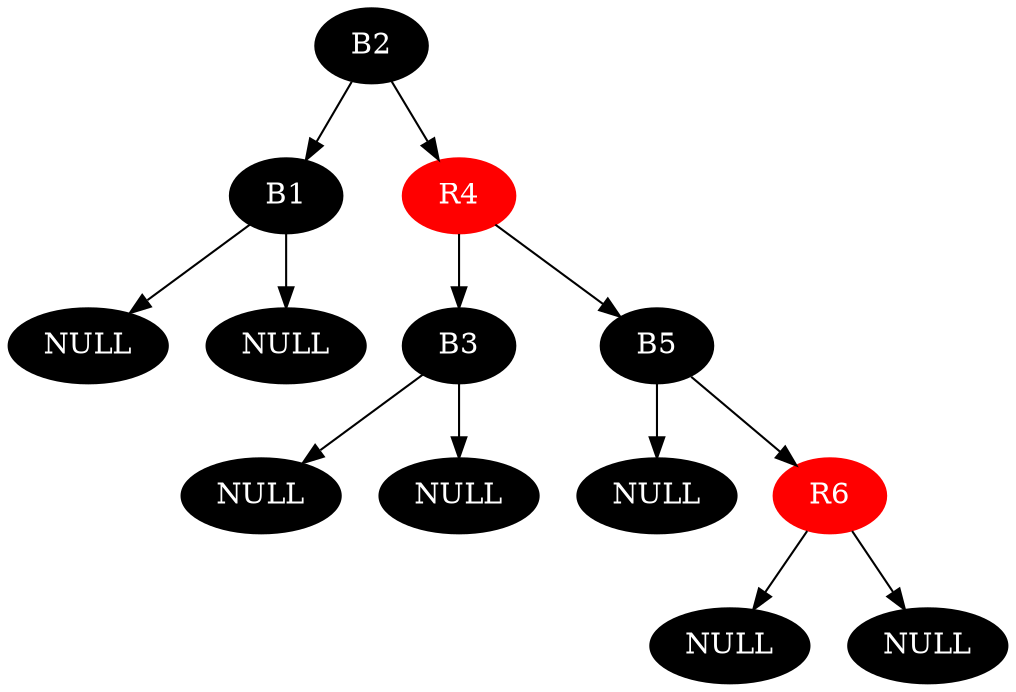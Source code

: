 digraph{
0[label="B2",color=black,style=filled,fontcolor=white];
0 -> 1;
0 -> 2;
1[label="B1",color=black,style=filled,fontcolor=white];
1 -> 3;
1 -> 4;
3[label="NULL",color=black,style=filled,fontcolor=white];
4[label="NULL",color=black,style=filled,fontcolor=white];
2[label="R4",color=red,style=filled,fontcolor=white];
2 -> 5;
2 -> 6;
5[label="B3",color=black,style=filled,fontcolor=white];
5 -> 11;
5 -> 12;
11[label="NULL",color=black,style=filled,fontcolor=white];
12[label="NULL",color=black,style=filled,fontcolor=white];
6[label="B5",color=black,style=filled,fontcolor=white];
6 -> 13;
6 -> 14;
13[label="NULL",color=black,style=filled,fontcolor=white];
14[label="R6",color=red,style=filled,fontcolor=white];
14 -> 29;
14 -> 30;
29[label="NULL",color=black,style=filled,fontcolor=white];
30[label="NULL",color=black,style=filled,fontcolor=white];
}
